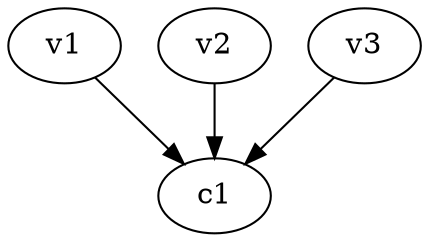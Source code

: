 strict digraph  {
c1;
v1;
v2;
v3;
v1 -> c1  [weight=1];
v2 -> c1  [weight=1];
v3 -> c1  [weight=1];
}
